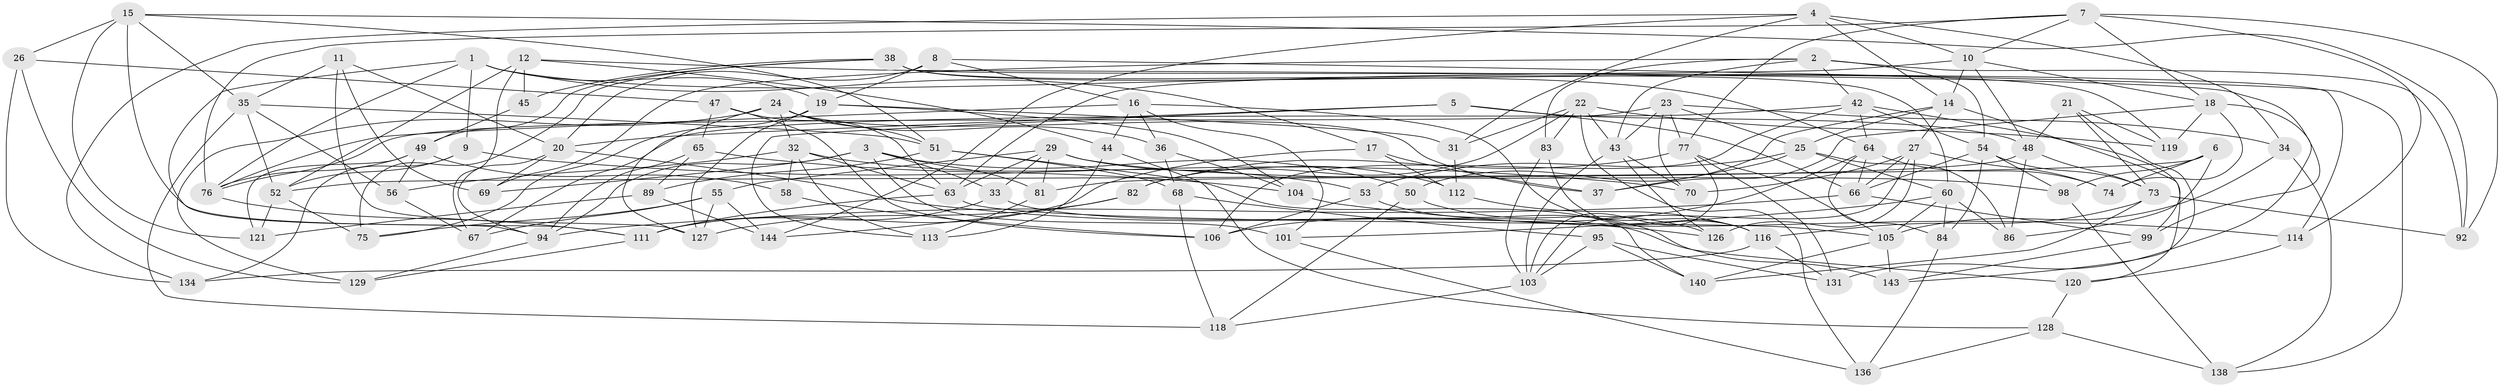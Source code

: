 // original degree distribution, {4: 1.0}
// Generated by graph-tools (version 1.1) at 2025/11/02/27/25 16:11:46]
// undirected, 100 vertices, 241 edges
graph export_dot {
graph [start="1"]
  node [color=gray90,style=filled];
  1 [super="+79"];
  2 [super="+13"];
  3 [super="+133"];
  4 [super="+96"];
  5;
  6;
  7 [super="+59"];
  8;
  9;
  10 [super="+30"];
  11;
  12 [super="+102"];
  14 [super="+39"];
  15 [super="+124"];
  16 [super="+85"];
  17;
  18 [super="+88"];
  19 [super="+93"];
  20 [super="+46"];
  21;
  22 [super="+80"];
  23 [super="+87"];
  24 [super="+132"];
  25 [super="+28"];
  26;
  27 [super="+90"];
  29 [super="+41"];
  31;
  32 [super="+57"];
  33;
  34;
  35 [super="+40"];
  36;
  37;
  38 [super="+62"];
  42 [super="+61"];
  43 [super="+141"];
  44;
  45;
  47;
  48 [super="+71"];
  49 [super="+91"];
  50;
  51 [super="+100"];
  52 [super="+122"];
  53;
  54 [super="+78"];
  55 [super="+123"];
  56;
  58;
  60 [super="+130"];
  63 [super="+109"];
  64 [super="+137"];
  65;
  66 [super="+72"];
  67;
  68;
  69;
  70;
  73 [super="+117"];
  74;
  75;
  76 [super="+108"];
  77 [super="+107"];
  81;
  82;
  83;
  84;
  86;
  89;
  92;
  94 [super="+97"];
  95;
  98;
  99;
  101;
  103 [super="+125"];
  104;
  105 [super="+115"];
  106 [super="+110"];
  111 [super="+142"];
  112;
  113;
  114;
  116 [super="+139"];
  118;
  119;
  120;
  121;
  126;
  127 [super="+135"];
  128;
  129;
  131;
  134;
  136;
  138;
  140;
  143;
  144;
  1 -- 9;
  1 -- 17;
  1 -- 76;
  1 -- 64;
  1 -- 94;
  1 -- 19;
  2 -- 92;
  2 -- 69;
  2 -- 54;
  2 -- 83;
  2 -- 43;
  2 -- 42;
  3 -- 69;
  3 -- 33;
  3 -- 81;
  3 -- 50;
  3 -- 101;
  3 -- 94;
  4 -- 134;
  4 -- 144;
  4 -- 31;
  4 -- 34;
  4 -- 10;
  4 -- 14;
  5 -- 113;
  5 -- 48;
  5 -- 66;
  5 -- 20;
  6 -- 52;
  6 -- 98;
  6 -- 86;
  6 -- 74;
  7 -- 114;
  7 -- 10;
  7 -- 18;
  7 -- 76;
  7 -- 92;
  7 -- 77;
  8 -- 19;
  8 -- 20;
  8 -- 138;
  8 -- 16;
  9 -- 70;
  9 -- 52;
  9 -- 134;
  10 -- 63;
  10 -- 18;
  10 -- 48;
  10 -- 14;
  11 -- 69;
  11 -- 35;
  11 -- 20;
  11 -- 127;
  12 -- 44;
  12 -- 67;
  12 -- 45 [weight=2];
  12 -- 99;
  12 -- 52;
  14 -- 50;
  14 -- 27;
  14 -- 25;
  14 -- 99;
  15 -- 51;
  15 -- 92;
  15 -- 35;
  15 -- 121;
  15 -- 26;
  15 -- 111;
  16 -- 44;
  16 -- 101;
  16 -- 76;
  16 -- 36;
  16 -- 116;
  17 -- 112;
  17 -- 37;
  17 -- 111;
  18 -- 37;
  18 -- 74;
  18 -- 119;
  18 -- 131;
  19 -- 75;
  19 -- 104;
  19 -- 127;
  19 -- 31;
  20 -- 126;
  20 -- 94;
  20 -- 69;
  21 -- 119;
  21 -- 73;
  21 -- 143;
  21 -- 48;
  22 -- 82;
  22 -- 43;
  22 -- 119;
  22 -- 136;
  22 -- 83;
  22 -- 31;
  23 -- 43;
  23 -- 76;
  23 -- 70;
  23 -- 34;
  23 -- 77;
  23 -- 25;
  24 -- 129;
  24 -- 51;
  24 -- 36;
  24 -- 37;
  24 -- 127;
  24 -- 32;
  25 -- 53;
  25 -- 37;
  25 -- 86;
  25 -- 60;
  26 -- 134;
  26 -- 47;
  26 -- 129;
  27 -- 66;
  27 -- 126;
  27 -- 74;
  27 -- 70;
  27 -- 103;
  29 -- 81;
  29 -- 55;
  29 -- 112;
  29 -- 33;
  29 -- 98;
  29 -- 63;
  31 -- 112;
  32 -- 56;
  32 -- 63;
  32 -- 113;
  32 -- 58;
  32 -- 53;
  33 -- 120;
  33 -- 111;
  34 -- 138;
  34 -- 105;
  35 -- 118;
  35 -- 56;
  35 -- 52;
  35 -- 51;
  36 -- 104;
  36 -- 68;
  38 -- 75;
  38 -- 45;
  38 -- 49;
  38 -- 114;
  38 -- 60;
  38 -- 119;
  42 -- 64;
  42 -- 67;
  42 -- 120;
  42 -- 54;
  42 -- 106;
  43 -- 70;
  43 -- 126;
  43 -- 103;
  44 -- 113;
  44 -- 128;
  45 -- 49;
  47 -- 106;
  47 -- 65;
  47 -- 63;
  48 -- 81;
  48 -- 86;
  48 -- 73;
  49 -- 56;
  49 -- 76;
  49 -- 121;
  49 -- 58;
  50 -- 126;
  50 -- 118;
  51 -- 140;
  51 -- 89;
  51 -- 68;
  52 -- 121;
  52 -- 75;
  53 -- 143;
  53 -- 106;
  54 -- 66;
  54 -- 73;
  54 -- 84;
  54 -- 98;
  55 -- 67;
  55 -- 75;
  55 -- 144;
  55 -- 127 [weight=2];
  56 -- 67;
  58 -- 106 [weight=2];
  60 -- 84;
  60 -- 86;
  60 -- 101;
  60 -- 105;
  63 -- 105;
  63 -- 111;
  64 -- 106;
  64 -- 74;
  64 -- 84;
  64 -- 66;
  65 -- 94;
  65 -- 89;
  65 -- 104;
  66 -- 99;
  66 -- 94;
  68 -- 118;
  68 -- 95;
  73 -- 140;
  73 -- 116;
  73 -- 92;
  76 -- 111;
  77 -- 105;
  77 -- 82;
  77 -- 131;
  77 -- 103;
  81 -- 113;
  82 -- 144;
  82 -- 127;
  83 -- 103;
  83 -- 116;
  84 -- 136;
  89 -- 121;
  89 -- 144;
  94 -- 129;
  95 -- 131;
  95 -- 140;
  95 -- 103;
  98 -- 138;
  99 -- 143;
  101 -- 136;
  103 -- 118;
  104 -- 114;
  105 -- 140;
  105 -- 143;
  111 -- 129;
  112 -- 116;
  114 -- 120;
  116 -- 131;
  116 -- 134;
  120 -- 128;
  128 -- 138;
  128 -- 136;
}
